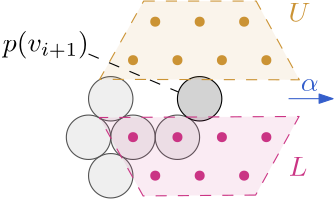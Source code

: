 <?xml version="1.0"?>
<!DOCTYPE ipe SYSTEM "ipe.dtd">
<ipe version="70218" creator="Ipe 7.2.23">
<info created="D:20220918153104" modified="D:20221230205229"/>
<preamble>\usepackage{amsmath}
\usepackage{amssymb}
</preamble>
<ipestyle name="basic">
<symbol name="arrow/arc(spx)">
<path stroke="sym-stroke" fill="sym-stroke" pen="sym-pen">
0 0 m
-1 0.333 l
-1 -0.333 l
h
</path>
</symbol>
<symbol name="arrow/farc(spx)">
<path stroke="sym-stroke" fill="white" pen="sym-pen">
0 0 m
-1 0.333 l
-1 -0.333 l
h
</path>
</symbol>
<symbol name="arrow/ptarc(spx)">
<path stroke="sym-stroke" fill="sym-stroke" pen="sym-pen">
0 0 m
-1 0.333 l
-0.8 0 l
-1 -0.333 l
h
</path>
</symbol>
<symbol name="arrow/fptarc(spx)">
<path stroke="sym-stroke" fill="white" pen="sym-pen">
0 0 m
-1 0.333 l
-0.8 0 l
-1 -0.333 l
h
</path>
</symbol>
<symbol name="mark/circle(sx)" transformations="translations">
<path fill="sym-stroke">
0.6 0 0 0.6 0 0 e
0.4 0 0 0.4 0 0 e
</path>
</symbol>
<symbol name="mark/disk(sx)" transformations="translations">
<path fill="sym-stroke">
0.6 0 0 0.6 0 0 e
</path>
</symbol>
<symbol name="mark/fdisk(sfx)" transformations="translations">
<group>
<path fill="sym-fill">
0.5 0 0 0.5 0 0 e
</path>
<path fill="sym-stroke" fillrule="eofill">
0.6 0 0 0.6 0 0 e
0.4 0 0 0.4 0 0 e
</path>
</group>
</symbol>
<symbol name="mark/box(sx)" transformations="translations">
<path fill="sym-stroke" fillrule="eofill">
-0.6 -0.6 m
0.6 -0.6 l
0.6 0.6 l
-0.6 0.6 l
h
-0.4 -0.4 m
0.4 -0.4 l
0.4 0.4 l
-0.4 0.4 l
h
</path>
</symbol>
<symbol name="mark/square(sx)" transformations="translations">
<path fill="sym-stroke">
-0.6 -0.6 m
0.6 -0.6 l
0.6 0.6 l
-0.6 0.6 l
h
</path>
</symbol>
<symbol name="mark/fsquare(sfx)" transformations="translations">
<group>
<path fill="sym-fill">
-0.5 -0.5 m
0.5 -0.5 l
0.5 0.5 l
-0.5 0.5 l
h
</path>
<path fill="sym-stroke" fillrule="eofill">
-0.6 -0.6 m
0.6 -0.6 l
0.6 0.6 l
-0.6 0.6 l
h
-0.4 -0.4 m
0.4 -0.4 l
0.4 0.4 l
-0.4 0.4 l
h
</path>
</group>
</symbol>
<symbol name="mark/cross(sx)" transformations="translations">
<group>
<path fill="sym-stroke">
-0.43 -0.57 m
0.57 0.43 l
0.43 0.57 l
-0.57 -0.43 l
h
</path>
<path fill="sym-stroke">
-0.43 0.57 m
0.57 -0.43 l
0.43 -0.57 l
-0.57 0.43 l
h
</path>
</group>
</symbol>
<symbol name="arrow/fnormal(spx)">
<path stroke="sym-stroke" fill="white" pen="sym-pen">
0 0 m
-1 0.333 l
-1 -0.333 l
h
</path>
</symbol>
<symbol name="arrow/pointed(spx)">
<path stroke="sym-stroke" fill="sym-stroke" pen="sym-pen">
0 0 m
-1 0.333 l
-0.8 0 l
-1 -0.333 l
h
</path>
</symbol>
<symbol name="arrow/fpointed(spx)">
<path stroke="sym-stroke" fill="white" pen="sym-pen">
0 0 m
-1 0.333 l
-0.8 0 l
-1 -0.333 l
h
</path>
</symbol>
<symbol name="arrow/linear(spx)">
<path stroke="sym-stroke" pen="sym-pen">
-1 0.333 m
0 0 l
-1 -0.333 l
</path>
</symbol>
<symbol name="arrow/fdouble(spx)">
<path stroke="sym-stroke" fill="white" pen="sym-pen">
0 0 m
-1 0.333 l
-1 -0.333 l
h
-1 0 m
-2 0.333 l
-2 -0.333 l
h
</path>
</symbol>
<symbol name="arrow/double(spx)">
<path stroke="sym-stroke" fill="sym-stroke" pen="sym-pen">
0 0 m
-1 0.333 l
-1 -0.333 l
h
-1 0 m
-2 0.333 l
-2 -0.333 l
h
</path>
</symbol>
<symbol name="arrow/mid-normal(spx)">
<path stroke="sym-stroke" fill="sym-stroke" pen="sym-pen">
0.5 0 m
-0.5 0.333 l
-0.5 -0.333 l
h
</path>
</symbol>
<symbol name="arrow/mid-fnormal(spx)">
<path stroke="sym-stroke" fill="white" pen="sym-pen">
0.5 0 m
-0.5 0.333 l
-0.5 -0.333 l
h
</path>
</symbol>
<symbol name="arrow/mid-pointed(spx)">
<path stroke="sym-stroke" fill="sym-stroke" pen="sym-pen">
0.5 0 m
-0.5 0.333 l
-0.3 0 l
-0.5 -0.333 l
h
</path>
</symbol>
<symbol name="arrow/mid-fpointed(spx)">
<path stroke="sym-stroke" fill="white" pen="sym-pen">
0.5 0 m
-0.5 0.333 l
-0.3 0 l
-0.5 -0.333 l
h
</path>
</symbol>
<symbol name="arrow/mid-double(spx)">
<path stroke="sym-stroke" fill="sym-stroke" pen="sym-pen">
1 0 m
0 0.333 l
0 -0.333 l
h
0 0 m
-1 0.333 l
-1 -0.333 l
h
</path>
</symbol>
<symbol name="arrow/mid-fdouble(spx)">
<path stroke="sym-stroke" fill="white" pen="sym-pen">
1 0 m
0 0.333 l
0 -0.333 l
h
0 0 m
-1 0.333 l
-1 -0.333 l
h
</path>
</symbol>
<anglesize name="22.5 deg" value="22.5"/>
<anglesize name="30 deg" value="30"/>
<anglesize name="45 deg" value="45"/>
<anglesize name="60 deg" value="60"/>
<anglesize name="90 deg" value="90"/>
<arrowsize name="large" value="10"/>
<arrowsize name="small" value="5"/>
<arrowsize name="tiny" value="3"/>
<color name="blue" value="0 0 1"/>
<color name="brown" value="0.647 0.165 0.165"/>
<color name="darkblue" value="0 0 0.545"/>
<color name="darkcyan" value="0 0.545 0.545"/>
<color name="darkgray" value="0.663"/>
<color name="darkgreen" value="0 0.392 0"/>
<color name="darkmagenta" value="0.545 0 0.545"/>
<color name="darkorange" value="1 0.549 0"/>
<color name="darkred" value="0.545 0 0"/>
<color name="gold" value="1 0.843 0"/>
<color name="gray" value="0.745"/>
<color name="green" value="0 1 0"/>
<color name="lightblue" value="0.678 0.847 0.902"/>
<color name="lightcyan" value="0.878 1 1"/>
<color name="lightgray" value="0.827"/>
<color name="lightgreen" value="0.565 0.933 0.565"/>
<color name="lightyellow" value="1 1 0.878"/>
<color name="navy" value="0 0 0.502"/>
<color name="orange" value="1 0.647 0"/>
<color name="pink" value="1 0.753 0.796"/>
<color name="purple" value="0.627 0.125 0.941"/>
<color name="red" value="1 0 0"/>
<color name="seagreen" value="0.18 0.545 0.341"/>
<color name="turquoise" value="0.251 0.878 0.816"/>
<color name="violet" value="0.933 0.51 0.933"/>
<color name="yellow" value="1 1 0"/>
<dashstyle name="dash dot dotted" value="[4 2 1 2 1 2] 0"/>
<dashstyle name="dash dotted" value="[4 2 1 2] 0"/>
<dashstyle name="dashed" value="[4] 0"/>
<dashstyle name="dotted" value="[1 3] 0"/>
<gridsize name="10 pts (~3.5 mm)" value="10"/>
<gridsize name="14 pts (~5 mm)" value="14"/>
<gridsize name="16 pts (~6 mm)" value="16"/>
<gridsize name="20 pts (~7 mm)" value="20"/>
<gridsize name="28 pts (~10 mm)" value="28"/>
<gridsize name="32 pts (~12 mm)" value="32"/>
<gridsize name="4 pts" value="4"/>
<gridsize name="56 pts (~20 mm)" value="56"/>
<gridsize name="8 pts (~3 mm)" value="8"/>
<opacity name="10%" value="0.1"/>
<opacity name="30%" value="0.3"/>
<opacity name="50%" value="0.5"/>
<opacity name="75%" value="0.75"/>
<pen name="fat" value="1.2"/>
<pen name="heavier" value="0.8"/>
<pen name="ultrafat" value="2"/>
<symbolsize name="large" value="5"/>
<symbolsize name="small" value="2"/>
<symbolsize name="tiny" value="1.1"/>
<textsize name="Huge" value="\Huge"/>
<textsize name="LARGE" value="\LARGE"/>
<textsize name="Large" value="\Large"/>
<textsize name="footnote" value="\footnotesize"/>
<textsize name="huge" value="\huge"/>
<textsize name="large" value="\large"/>
<textsize name="small" value="\small"/>
<textsize name="tiny" value="\tiny"/>
<textstyle name="center" begin="\begin{center}" end="\end{center}"/>
<textstyle name="item" begin="\begin{itemize}\item{}" end="\end{itemize}"/>
<textstyle name="itemize" begin="\begin{itemize}" end="\end{itemize}"/>
<tiling name="falling" angle="-60" step="4" width="1"/>
<tiling name="rising" angle="30" step="4" width="1"/>
</ipestyle>
<page>
<layer name="alpha"/>
<layer name="greygrid"/>
<layer name="GRID"/>
<layer name="fundament"/>
<view layers="alpha fundament" active="fundament"/>
<path layer="alpha" matrix="1 0 0 1 40.0001 13.856" stroke="0.204 0.369 0.796" fill="0.204 0.369 0.796" arrow="normal/small">
280 706.677 m
296 706.677 l
</path>
<path layer="greygrid" matrix="0.949572 0 0 0.949572 14.9672 33.5398" stroke="0.753">
144 665.107 m
448 665.108 l
</path>
<path matrix="0.945884 0 0 0.945884 16.4592 34.493" stroke="0.753">
144 637.395 m
448 637.395 l
</path>
<path matrix="0.953257 0 0 0.953257 13.2152 30.4417" stroke="0.753">
152 651.251 m
456 651.251 l
</path>
<path matrix="0.951677 0 0 0.951677 13.9354 32.8095" stroke="0.753">
152 678.964 m
456 678.964 l
</path>
<path matrix="0.948517 0 0 0.948517 15.1194 89.6674" stroke="0.753">
144 665.107 m
448 665.108 l
</path>
<path matrix="0.949045 0 0 0.949045 15.0432 87.9042" stroke="0.753">
144 637.395 m
448 637.395 l
</path>
<path matrix="0.952204 0 0 0.952204 13.8555 86.5528" stroke="0.753">
152 651.251 m
456 651.251 l
</path>
<path matrix="0.945883 0 0 0.945883 16.5774 92.1689" stroke="0.753">
152 678.964 m
456 678.964 l
</path>
<path matrix="0.950624 0 0 0.950624 14.9759 143.692" stroke="0.753">
144 665.107 m
448 665.108 l
</path>
<path matrix="0.950097 0 0 0.950097 14.7315 142.659" stroke="0.753">
144 637.395 m
448 637.395 l
</path>
<path matrix="0.946937 0 0 0.946937 16.2568 145.409" stroke="0.753">
152 651.251 m
456 651.251 l
</path>
<path matrix="0.947464 0 0 0.947464 15.8567 146.522" stroke="0.753">
152 678.964 m
456 678.964 l
</path>
<path matrix="0.948517 0 0 0.948517 15.4396 -21.1837" stroke="0.753">
144 665.107 m
448 665.108 l
</path>
<path matrix="0.949043 0 0 0.949043 15.524 -22.9459" stroke="0.753">
144 637.395 m
448 637.395 l
</path>
<path matrix="0.947466 0 0 0.947466 15.8559 -21.2125" stroke="0.753">
152 651.251 m
456 651.251 l
</path>
<path matrix="0.946937 0 0 0.946937 16.2567 -19.3979" stroke="0.753">
152 678.964 m
456 678.964 l
</path>
<path matrix="0.509805 0 0 0.509805 82.418 387.276" stroke="0.753">
176 803.671 m
144 748.246 l
</path>
<path matrix="0.672293 0 0 0.672293 58.9568 256.505" stroke="0.753">
192 803.671 m
144 720.533 l
</path>
<path matrix="0.753239 0 0 0.753239 47.5842 191.833" stroke="0.753">
208 803.671 m
144 692.82 l
</path>
<path matrix="0.801185 0 0 0.801185 40.7955 153.306" stroke="0.753">
224 803.671 m
144 665.108 l
</path>
<path matrix="0.835002 0 0 0.835002 35.9323 126.252" stroke="0.753">
240 803.671 m
144 637.395 l
</path>
<path matrix="0.833916 0 0 0.833916 38.8091 126.995" stroke="0.753">
256 803.671 m
141.099 602.844 l
</path>
<path matrix="0.876217 0 0 0.876217 29.8684 92.8982" stroke="0.753">
272 803.671 m
144 581.969 l
</path>
<path matrix="0.94329 0 0 0.94329 12.6731 39.2377" stroke="0.753">
288 803.671 m
152 568.113 l
</path>
<path matrix="0.94482 0 0 0.94482 13.0086 37.8233" stroke="0.753">
168 568.113 m
304 803.671 l
</path>
<path matrix="0.947097 0 0 0.947097 13.4245 36.4468" stroke="0.753">
184 568.113 m
320 803.671 l
</path>
<path matrix="0.944605 0 0 0.944605 60.2326 38.0752" stroke="0.753">
288 803.671 m
152 568.113 l
</path>
<path matrix="0.942566 0 0 0.942566 61.6028 39.4783" stroke="0.753">
168 568.113 m
304 803.671 l
</path>
<path matrix="0.944391 0 0 0.944391 62.0098 38.1365" stroke="0.753">
184 568.113 m
320 803.671 l
</path>
<path matrix="0.945116 0 0 0.945116 108.013 37.5394" stroke="0.753">
288 803.671 m
152 568.113 l
</path>
<path matrix="0.946644 0 0 0.946644 108.579 36.5746" stroke="0.753">
168 568.113 m
304 803.671 l
</path>
<path matrix="0.945114 0 0 0.945114 109.637 37.3098" stroke="0.753">
184 568.113 m
320 803.671 l
</path>
<path matrix="0.942194 0 0 0.942194 156.615 39.4725" stroke="0.753">
288 803.671 m
152 568.113 l
</path>
<path matrix="0.944015 0 0 0.944015 157.207 38.3916" stroke="0.753">
168 568.113 m
304 803.671 l
</path>
<path matrix="0.935519 0 0 0.935519 24.9729 43.2543" stroke="0.753">
448 775.959 m
328 568.113 l
</path>
<path matrix="0.925634 0 0 0.925634 29.4475 48.9437" stroke="0.753">
344 568.113 m
448 748.246 l
</path>
<path matrix="0.913729 0 0 0.913729 34.7875 55.4721" stroke="0.753">
360 568.113 m
448 720.533 l
</path>
<path matrix="0.890615 0 0 0.890615 44.9008 68.6764" stroke="0.753">
376 568.113 m
448 692.82 l
</path>
<path matrix="0.860661 0 0 0.860661 58.396 85.6989" stroke="0.753">
392 568.113 m
448 665.107 l
</path>
<path matrix="0.808748 0 0 0.808748 81.6884 114.988" stroke="0.753">
408 568.113 m
448 637.395 l
</path>
<path matrix="0.675194 0 0 0.675194 141.527 191.124" stroke="0.753">
424 568.113 m
448 609.682 l
</path>
<path matrix="0.502112 0 0 0.502112 79.5389 289.968" stroke="0.753">
152 595.825 m
168 568.113 l
</path>
<path matrix="0.770186 0 0 0.770186 38.689 136.79" stroke="0.753">
152 623.538 m
184 568.113 l
</path>
<path matrix="0.8407 0 0 0.8407 27.8279 97.4838" stroke="0.753">
152 651.251 m
200 568.113 l
</path>
<path matrix="0.873008 0 0 0.873008 23.3209 79.2633" stroke="0.753">
152 678.964 m
216 568.113 l
</path>
<path matrix="0.90469 0 0 0.90469 18.2238 60.8812" stroke="0.753">
152 706.677 m
232 568.113 l
</path>
<path matrix="0.920536 0 0 0.920536 15.7521 51.9943" stroke="0.753">
152 734.39 m
248 568.113 l
</path>
<path matrix="0.931953 0 0 0.931953 14.1906 45.1943" stroke="0.753">
152 762.102 m
264 568.113 l
</path>
<path matrix="0.942908 0 0 0.942908 12.4335 38.5876" stroke="0.753">
152 789.815 m
280 568.113 l
</path>
<path matrix="0.946125 0 0 0.946125 12.0295 37.3929" stroke="0.753">
160 803.672 m
296 568.113 l
</path>
<path matrix="0.942272 0 0 0.942272 14.1361 39.5077" stroke="0.753">
176 803.672 m
312 568.113 l
</path>
<path matrix="0.943585 0 0 0.943585 14.7409 38.5681" stroke="0.753">
192 803.671 m
328 568.113 l
</path>
<path matrix="0.943507 0 0 0.943507 60.9909 38.5573" stroke="0.753">
160 803.672 m
296 568.113 l
</path>
<path matrix="0.941468 0 0 0.941468 62.3655 40.0017" stroke="0.753">
176 803.672 m
312 568.113 l
</path>
<path matrix="0.94439 0 0 0.94439 62.5542 37.9767" stroke="0.753">
192 803.671 m
328 568.113 l
</path>
<path matrix="0.94439 0 0 0.94439 108.817 37.9028" stroke="0.753">
160 803.672 m
296 568.113 l
</path>
<path matrix="0.943506 0 0 0.943506 109.836 38.6592" stroke="0.753">
176 803.672 m
312 568.113 l
</path>
<path matrix="0.943803 0 0 0.943803 110.576 38.6062" stroke="0.753">
192 803.671 m
328 568.113 l
</path>
<path matrix="0.944471 0 0 0.944471 156.663 38.0838" stroke="0.753">
160 803.672 m
296 568.113 l
</path>
<path matrix="0.942069 0 0 0.942069 21.89 40.7511" stroke="0.753">
320 803.672 m
448 581.969 l
</path>
<path matrix="0.9315 0 0 0.9315 27.0286 48.1008" stroke="0.753">
336 803.672 m
448 609.682 l
</path>
<path matrix="0.918374 0 0 0.918374 32.5984 58.904" stroke="0.753">
352 803.671 m
448 637.395 l
</path>
<path matrix="0.899722 0 0 0.899722 40.8407 73.7691" stroke="0.753">
368 803.672 m
448 665.107 l
</path>
<path matrix="0.878753 0 0 0.878753 50.3903 90.8062" stroke="0.753">
384 803.672 m
448 692.82 l
</path>
<path matrix="0.836753 0 0 0.836753 69.1727 124.487" stroke="0.753">
400 803.672 m
448 720.533 l
</path>
<path matrix="0.740667 0 0 0.740667 112.047 201.206" stroke="0.753">
416 803.671 m
448 748.246 l
</path>
<path matrix="0.50215 0 0 0.50215 219.059 393.201" stroke="0.753">
432 803.672 m
448 775.959 l
</path>
<group layer="GRID">
<path stroke="black">
0 0 m
595 0 l
</path>
<path stroke="black">
0 13.8564 m
595 13.8564 l
</path>
<path stroke="black">
0 27.7128 m
595 27.7128 l
</path>
<path stroke="black">
0 41.5692 m
595 41.5692 l
</path>
<path stroke="black">
0 55.4256 m
595 55.4256 l
</path>
<path stroke="black">
0 69.282 m
595 69.282 l
</path>
<path stroke="black">
0 83.1384 m
595 83.1384 l
</path>
<path stroke="black">
0 96.9948 m
595 96.9948 l
</path>
<path stroke="black">
0 110.851 m
595 110.851 l
</path>
<path stroke="black">
0 124.708 m
595 124.708 l
</path>
<path stroke="black">
0 138.564 m
595 138.564 l
</path>
<path stroke="black">
0 152.42 m
595 152.42 l
</path>
<path stroke="black">
0 166.277 m
595 166.277 l
</path>
<path stroke="black">
0 180.133 m
595 180.133 l
</path>
<path stroke="black">
0 193.99 m
595 193.99 l
</path>
<path stroke="black">
0 207.846 m
595 207.846 l
</path>
<path stroke="black">
0 221.703 m
595 221.703 l
</path>
<path stroke="black">
0 235.559 m
595 235.559 l
</path>
<path stroke="black">
0 249.415 m
595 249.415 l
</path>
<path stroke="black">
0 263.272 m
595 263.272 l
</path>
<path stroke="black">
0 277.128 m
595 277.128 l
</path>
<path stroke="black">
0 290.985 m
595 290.985 l
</path>
<path stroke="black">
0 304.841 m
595 304.841 l
</path>
<path stroke="black">
0 318.697 m
595 318.697 l
</path>
<path stroke="black">
0 332.554 m
595 332.554 l
</path>
<path stroke="black">
0 346.41 m
595 346.41 l
</path>
<path stroke="black">
0 360.267 m
595 360.267 l
</path>
<path stroke="black">
0 374.123 m
595 374.123 l
</path>
<path stroke="black">
0 387.979 m
595 387.979 l
</path>
<path stroke="black">
0 401.836 m
595 401.836 l
</path>
<path stroke="black">
0 415.692 m
595 415.692 l
</path>
<path stroke="black">
0 429.549 m
595 429.549 l
</path>
<path stroke="black">
0 443.405 m
595 443.405 l
</path>
<path stroke="black">
0 457.261 m
595 457.261 l
</path>
<path stroke="black">
0 471.118 m
595 471.118 l
</path>
<path stroke="black">
0 484.974 m
595 484.974 l
</path>
<path stroke="black">
0 498.831 m
595 498.831 l
</path>
<path stroke="black">
0 512.687 m
595 512.687 l
</path>
<path stroke="black">
0 526.543 m
595 526.543 l
</path>
<path stroke="black">
0 540.4 m
595 540.4 l
</path>
<path stroke="black">
0 554.256 m
595 554.256 l
</path>
<path stroke="black">
0 568.113 m
595 568.113 l
</path>
<path stroke="black">
0 581.969 m
595 581.969 l
</path>
<path stroke="black">
0 595.825 m
595 595.825 l
</path>
<path stroke="black">
0 609.682 m
595 609.682 l
</path>
<path stroke="black">
0 623.538 m
595 623.538 l
</path>
<path stroke="black">
0 637.395 m
595 637.395 l
</path>
<path stroke="black">
0 651.251 m
595 651.251 l
</path>
<path stroke="black">
0 665.108 m
595 665.108 l
</path>
<path stroke="black">
0 678.964 m
595 678.964 l
</path>
<path stroke="black">
0 692.82 m
595 692.82 l
</path>
<path stroke="black">
0 706.677 m
595 706.677 l
</path>
<path stroke="black">
0 720.533 m
595 720.533 l
</path>
<path stroke="black">
0 734.39 m
595 734.39 l
</path>
<path stroke="black">
0 748.246 m
595 748.246 l
</path>
<path stroke="black">
0 762.102 m
595 762.102 l
</path>
<path stroke="black">
0 775.959 m
595 775.959 l
</path>
<path stroke="black">
0 789.815 m
595 789.815 l
</path>
<path stroke="black">
0 803.672 m
595 803.672 l
</path>
<path stroke="black">
0 817.528 m
595 817.528 l
</path>
<path stroke="black">
0 831.384 m
595 831.384 l
</path>
<path stroke="black">
0 0 m
486.129 842 l
</path>
<path stroke="black">
16 0 m
502.129 842 l
</path>
<path stroke="black">
32 0 m
518.129 842 l
</path>
<path stroke="black">
48 0 m
534.129 842 l
</path>
<path stroke="black">
64 0 m
550.129 842 l
</path>
<path stroke="black">
80 0 m
566.129 842 l
</path>
<path stroke="black">
96 0 m
582.129 842 l
</path>
<path stroke="black">
112 0 m
595 836.581 l
</path>
<path stroke="black">
128 0 m
595 808.868 l
</path>
<path stroke="black">
144 0 m
595 781.155 l
</path>
<path stroke="black">
160 0 m
595 753.442 l
</path>
<path stroke="black">
176 0 m
595 725.729 l
</path>
<path stroke="black">
192 0 m
595 698.016 l
</path>
<path stroke="black">
208 0 m
595 670.304 l
</path>
<path stroke="black">
224 0 m
595 642.591 l
</path>
<path stroke="black">
240 0 m
595 614.878 l
</path>
<path stroke="black">
256 0 m
595 587.165 l
</path>
<path stroke="black">
272 0 m
595 559.452 l
</path>
<path stroke="black">
288 0 m
595 531.74 l
</path>
<path stroke="black">
304 0 m
595 504.027 l
</path>
<path stroke="black">
320 0 m
595 476.314 l
</path>
<path stroke="black">
336 0 m
595 448.601 l
</path>
<path stroke="black">
352 0 m
595 420.888 l
</path>
<path stroke="black">
368 0 m
595 393.176 l
</path>
<path stroke="black">
384 0 m
595 365.463 l
</path>
<path stroke="black">
400 0 m
595 337.75 l
</path>
<path stroke="black">
416 0 m
595 310.037 l
</path>
<path stroke="black">
432 0 m
595 282.324 l
</path>
<path stroke="black">
448 0 m
595 254.611 l
</path>
<path stroke="black">
464 0 m
595 226.899 l
</path>
<path stroke="black">
480 0 m
595 199.186 l
</path>
<path stroke="black">
496 0 m
595 171.473 l
</path>
<path stroke="black">
512 0 m
595 143.76 l
</path>
<path stroke="black">
528 0 m
595 116.047 l
</path>
<path stroke="black">
544 0 m
595 88.3346 l
</path>
<path stroke="black">
560 0 m
595 60.6218 l
</path>
<path stroke="black">
576 0 m
595 32.909 l
</path>
<path stroke="black">
592 0 m
595 5.19615 l
</path>
<path stroke="black">
0 0 m
0 0 l
</path>
<path stroke="black">
0 27.7128 m
16 0 l
</path>
<path stroke="black">
0 55.4256 m
32 0 l
</path>
<path stroke="black">
0 83.1384 m
48 0 l
</path>
<path stroke="black">
0 110.851 m
64 0 l
</path>
<path stroke="black">
0 138.564 m
80 0 l
</path>
<path stroke="black">
0 166.277 m
96 0 l
</path>
<path stroke="black">
0 193.99 m
112 0 l
</path>
<path stroke="black">
0 221.703 m
128 0 l
</path>
<path stroke="black">
0 249.415 m
144 0 l
</path>
<path stroke="black">
0 277.128 m
160 0 l
</path>
<path stroke="black">
0 304.841 m
176 0 l
</path>
<path stroke="black">
0 332.554 m
192 0 l
</path>
<path stroke="black">
0 360.267 m
208 0 l
</path>
<path stroke="black">
0 387.979 m
224 0 l
</path>
<path stroke="black">
0 415.692 m
240 0 l
</path>
<path stroke="black">
0 443.405 m
256 0 l
</path>
<path stroke="black">
0 471.118 m
272 0 l
</path>
<path stroke="black">
0 498.831 m
288 0 l
</path>
<path stroke="black">
0 526.543 m
304 0 l
</path>
<path stroke="black">
0 554.256 m
320 0 l
</path>
<path stroke="black">
0 581.969 m
336 0 l
</path>
<path stroke="black">
0 609.682 m
352 0 l
</path>
<path stroke="black">
0 637.395 m
368 0 l
</path>
<path stroke="black">
0 665.108 m
384 0 l
</path>
<path stroke="black">
0 692.82 m
400 0 l
</path>
<path stroke="black">
0 720.533 m
416 0 l
</path>
<path stroke="black">
0 748.246 m
432 0 l
</path>
<path stroke="black">
0 775.959 m
448 0 l
</path>
<path stroke="black">
0 803.672 m
464 0 l
</path>
<path stroke="black">
0 831.384 m
480 0 l
</path>
<path stroke="black">
9.87107 842 m
496 0 l
</path>
<path stroke="black">
25.8711 842 m
512 0 l
</path>
<path stroke="black">
41.8711 842 m
528 0 l
</path>
<path stroke="black">
57.8711 842 m
544 0 l
</path>
<path stroke="black">
73.8711 842 m
560 0 l
</path>
<path stroke="black">
89.8711 842 m
576 0 l
</path>
<path stroke="black">
105.871 842 m
592 0 l
</path>
<path stroke="black">
121.871 842 m
595 22.5167 l
</path>
<path stroke="black">
137.871 842 m
595 50.2295 l
</path>
<path stroke="black">
153.871 842 m
595 77.9423 l
</path>
<path stroke="black">
169.871 842 m
595 105.655 l
</path>
<path stroke="black">
185.871 842 m
595 133.368 l
</path>
<path stroke="black">
201.871 842 m
595 161.081 l
</path>
<path stroke="black">
217.871 842 m
595 188.794 l
</path>
<path stroke="black">
233.871 842 m
595 216.506 l
</path>
<path stroke="black">
249.871 842 m
595 244.219 l
</path>
<path stroke="black">
265.871 842 m
595 271.932 l
</path>
<path stroke="black">
281.871 842 m
595 299.645 l
</path>
<path stroke="black">
297.871 842 m
595 327.358 l
</path>
<path stroke="black">
313.871 842 m
595 355.07 l
</path>
<path stroke="black">
329.871 842 m
595 382.783 l
</path>
<path stroke="black">
345.871 842 m
595 410.496 l
</path>
<path stroke="black">
361.871 842 m
595 438.209 l
</path>
<path stroke="black">
377.871 842 m
595 465.922 l
</path>
<path stroke="black">
393.871 842 m
595 493.634 l
</path>
<path stroke="black">
409.871 842 m
595 521.347 l
</path>
<path stroke="black">
425.871 842 m
595 549.06 l
</path>
<path stroke="black">
441.871 842 m
595 576.773 l
</path>
<path stroke="black">
457.871 842 m
595 604.486 l
</path>
<path stroke="black">
473.871 842 m
595 632.199 l
</path>
<path stroke="black">
489.871 842 m
595 659.911 l
</path>
<path stroke="black">
505.871 842 m
595 687.624 l
</path>
<path stroke="black">
521.871 842 m
595 715.337 l
</path>
<path stroke="black">
537.871 842 m
595 743.05 l
</path>
<path stroke="black">
553.871 842 m
595 770.763 l
</path>
<path stroke="black">
569.871 842 m
595 798.475 l
</path>
<path stroke="black">
585.871 842 m
595 826.188 l
</path>
<path stroke="black">
0 27.7128 m
470.129 842 l
</path>
<path stroke="black">
0 55.4256 m
454.129 842 l
</path>
<path stroke="black">
0 83.1384 m
438.129 842 l
</path>
<path stroke="black">
0 110.851 m
422.129 842 l
</path>
<path stroke="black">
0 138.564 m
406.129 842 l
</path>
<path stroke="black">
0 166.277 m
390.129 842 l
</path>
<path stroke="black">
0 193.99 m
374.129 842 l
</path>
<path stroke="black">
0 221.703 m
358.129 842 l
</path>
<path stroke="black">
0 249.415 m
342.129 842 l
</path>
<path stroke="black">
0 277.128 m
326.129 842 l
</path>
<path stroke="black">
0 304.841 m
310.129 842 l
</path>
<path stroke="black">
0 332.554 m
294.129 842 l
</path>
<path stroke="black">
0 360.267 m
278.129 842 l
</path>
<path stroke="black">
0 387.979 m
262.129 842 l
</path>
<path stroke="black">
0 415.692 m
246.129 842 l
</path>
<path stroke="black">
0 443.405 m
230.129 842 l
</path>
<path stroke="black">
0 471.118 m
214.129 842 l
</path>
<path stroke="black">
0 498.831 m
198.129 842 l
</path>
<path stroke="black">
0 526.543 m
182.129 842 l
</path>
<path stroke="black">
0 554.256 m
166.129 842 l
</path>
<path stroke="black">
0 581.969 m
150.129 842 l
</path>
<path stroke="black">
0 609.682 m
134.129 842 l
</path>
<path stroke="black">
0 637.395 m
118.129 842 l
</path>
<path stroke="black">
0 665.108 m
102.129 842 l
</path>
<path stroke="black">
0 692.82 m
86.1289 842 l
</path>
<path stroke="black">
0 720.533 m
70.1289 842 l
</path>
<path stroke="black">
0 748.246 m
54.1289 842 l
</path>
<path stroke="black">
0 775.959 m
38.1289 842 l
</path>
<path stroke="black">
0 803.672 m
22.1289 842 l
</path>
<path stroke="black">
0 831.384 m
6.12893 842 l
</path>
</group>
<path matrix="0.499435 0 0 0.499435 292.169 284.319" stroke="black" fill="0.784">
16 0 0 16 248 540.4 e
</path>
<path layer="alpha" matrix="0.499435 0 0 0.499435 156.121 436.744" stroke="0.325" fill="0.784" opacity="30%" stroke-opacity="opaque">
16 0 0 16 248 540.4 e
</path>
<path matrix="0.499435 0 0 0.499435 132.121 422.887" stroke="0.325" fill="0.784" opacity="30%" stroke-opacity="opaque">
16 0 0 16 248 540.4 e
</path>
<path matrix="0.499435 0 0 0.499435 140.121 436.744" stroke="0.325" fill="0.784" opacity="30%" stroke-opacity="opaque">
16 0 0 16 248 540.4 e
</path>
<path matrix="0.499435 0 0 0.499435 124.121 436.744" stroke="0.325" fill="0.784" opacity="30%" stroke-opacity="opaque">
16 0 0 16 248 540.4 e
</path>
<path matrix="0.499435 0 0 0.499435 132.121 450.6" stroke="0.325" fill="0.784" opacity="30%" stroke-opacity="opaque">
16 0 0 16 248 540.4 e
</path>
<path matrix="0.499435 0 0 0.499435 164.121 450.6" stroke="0" fill="0.42" opacity="30%" stroke-opacity="opaque">
16 0 0 16 248 540.4 e
</path>
<text layer="fundament" transformations="translations" pos="320 748.246" stroke="0.796 0.576 0.204" type="label" width="7.888" height="6.808" depth="0" valign="baseline" style="math">U</text>
<text matrix="1 0 0 1 0.00014329 27.712" transformations="translations" pos="320 665.108" stroke="0.792 0.204 0.518" type="label" width="6.78" height="6.808" depth="0" valign="baseline" style="math">L</text>
<text layer="alpha" matrix="1 0 0 1 -55.3892 19.4419" transformations="translations" pos="288 720.533" stroke="0" type="label" width="30.994" height="7.473" depth="2.49" halign="center" valign="center" style="math">p(v_{i+1})</text>
<use layer="fundament" name="mark/disk(sx)" pos="280 734.39" size="normal" stroke="0.796 0.576 0.204"/>
<use name="mark/disk(sx)" pos="264 734.39" size="normal" stroke="0.796 0.576 0.204"/>
<use name="mark/disk(sx)" pos="272 748.246" size="normal" stroke="0.796 0.576 0.204"/>
<use name="mark/disk(sx)" pos="288 748.246" size="normal" stroke="0.796 0.576 0.204"/>
<use name="mark/disk(sx)" pos="304 748.246" size="normal" stroke="0.796 0.576 0.204"/>
<use name="mark/disk(sx)" pos="312 734.389" size="normal" stroke="0.796 0.576 0.204"/>
<use name="mark/disk(sx)" pos="296 734.389" size="normal" stroke="0.796 0.576 0.204"/>
<use name="mark/disk(sx)" pos="264 706.677" size="normal" stroke="0.792 0.204 0.518"/>
<use name="mark/disk(sx)" pos="280 706.677" size="normal" stroke="0.792 0.204 0.518"/>
<use name="mark/disk(sx)" pos="296 706.677" size="normal" stroke="0.792 0.204 0.518"/>
<use name="mark/disk(sx)" pos="312 706.677" size="normal" stroke="0.792 0.204 0.518"/>
<use name="mark/disk(sx)" pos="304 692.82" size="normal" stroke="0.792 0.204 0.518"/>
<use name="mark/disk(sx)" pos="288 692.82" size="normal" stroke="0.792 0.204 0.518"/>
<use name="mark/disk(sx)" pos="272 692.82" size="normal" stroke="0.792 0.204 0.518"/>
<path stroke="0.796 0.576 0.204" fill="0.796 0.576 0.204" dash="dashed" opacity="10%" stroke-opacity="opaque">
267.834 755.666 m
308.34 755.666 l
323.87 727.327 l
251.983 727.487 l
h
</path>
<path matrix="-0.999972 -0.00749203 0.00749203 -0.999972 570.304 1443.48" stroke="0.796 0.204 0.518" fill="0.796 0.204 0.518" dash="dashed" opacity="10%" stroke-opacity="opaque">
267.834 755.666 m
308.34 755.666 l
323.87 727.327 l
251.983 727.487 l
h
</path>
<text matrix="1 0 0 1 -7.04462 -3.04199" transformations="translations" pos="331.395 726.367" stroke="0.204 0.369 0.796" type="label" width="6.41" height="4.289" depth="0" valign="baseline" style="math">\alpha</text>
<path stroke="0" fill="0.42" dash="dashed">
247.981 736.613 m
280.162 723.004 l
</path>
</page>
</ipe>
